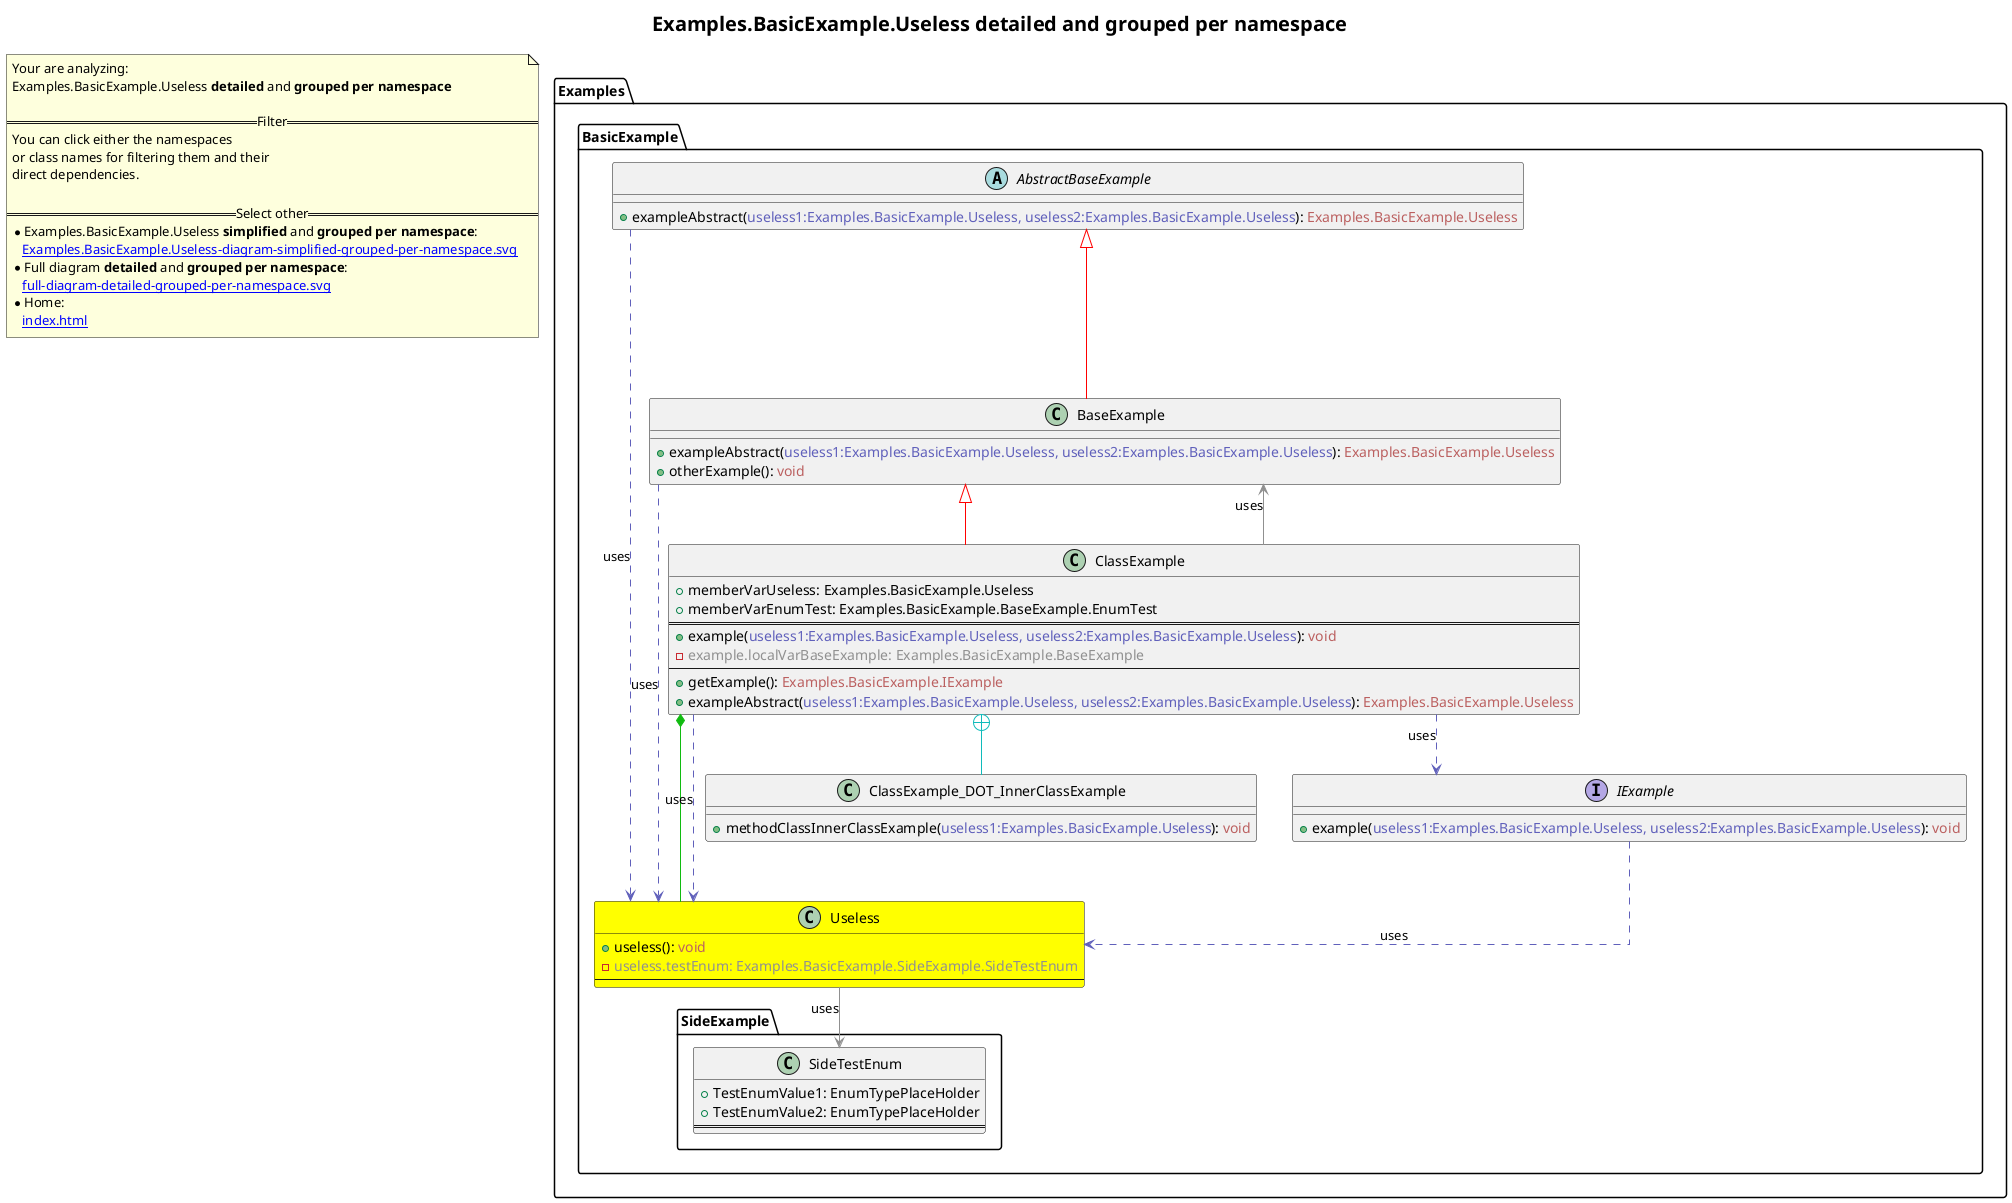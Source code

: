 @startuml
skinparam linetype ortho
title <size:20>Examples.BasicExample.Useless **detailed** and **grouped per namespace**</size>
note "Your are analyzing:\nExamples.BasicExample.Useless **detailed** and **grouped per namespace**\n\n==Filter==\nYou can click either the namespaces \nor class names for filtering them and their\ndirect dependencies.\n\n==Select other==\n* Examples.BasicExample.Useless **simplified** and **grouped per namespace**:\n   [[Examples.BasicExample.Useless-diagram-simplified-grouped-per-namespace.svg]]\n* Full diagram **detailed** and **grouped per namespace**:\n   [[full-diagram-detailed-grouped-per-namespace.svg]]\n* Home:\n   [[index.html]]" as FloatingNote
namespace Examples [[Examples-diagram-detailed-grouped-per-namespace.svg]] {
namespace Examples.BasicExample [[Examples.BasicExample-diagram-detailed-grouped-per-namespace.svg]] {
  class Examples.BasicExample.Useless [[Examples.BasicExample.Useless-diagram-detailed-grouped-per-namespace.svg]] #yellow {
    + useless(<font color="6060BB"></font>): <font color="BB6060">void</font>
    - <font color="909090">useless.testEnum: Examples.BasicExample.SideExample.SideTestEnum</font>
--
  }
  class Examples.BasicExample.ClassExample_DOT_InnerClassExample [[Examples.BasicExample.ClassExample.InnerClassExample-diagram-detailed-grouped-per-namespace.svg]]  {
    + methodClassInnerClassExample(<font color="6060BB">useless1:Examples.BasicExample.Useless</font>): <font color="BB6060">void</font>
  }
  class Examples.BasicExample.BaseExample [[Examples.BasicExample.BaseExample-diagram-detailed-grouped-per-namespace.svg]]  {
    + exampleAbstract(<font color="6060BB">useless1:Examples.BasicExample.Useless, useless2:Examples.BasicExample.Useless</font>): <font color="BB6060">Examples.BasicExample.Useless</font>
    + otherExample(<font color="6060BB"></font>): <font color="BB6060">void</font>
  }
  abstract class Examples.BasicExample.AbstractBaseExample [[Examples.BasicExample.AbstractBaseExample-diagram-detailed-grouped-per-namespace.svg]]  {
    + exampleAbstract(<font color="6060BB">useless1:Examples.BasicExample.Useless, useless2:Examples.BasicExample.Useless</font>): <font color="BB6060">Examples.BasicExample.Useless</font>
  }
  interface Examples.BasicExample.IExample [[Examples.BasicExample.IExample-diagram-detailed-grouped-per-namespace.svg]]  {
    + example(<font color="6060BB">useless1:Examples.BasicExample.Useless, useless2:Examples.BasicExample.Useless</font>): <font color="BB6060">void</font>
  }
  class Examples.BasicExample.ClassExample [[Examples.BasicExample.ClassExample-diagram-detailed-grouped-per-namespace.svg]]  {
    + memberVarUseless: Examples.BasicExample.Useless
    + memberVarEnumTest: Examples.BasicExample.BaseExample.EnumTest
==
    + example(<font color="6060BB">useless1:Examples.BasicExample.Useless, useless2:Examples.BasicExample.Useless</font>): <font color="BB6060">void</font>
    - <font color="909090">example.localVarBaseExample: Examples.BasicExample.BaseExample</font>
--
    + getExample(<font color="6060BB"></font>): <font color="BB6060">Examples.BasicExample.IExample</font>
    + exampleAbstract(<font color="6060BB">useless1:Examples.BasicExample.Useless, useless2:Examples.BasicExample.Useless</font>): <font color="BB6060">Examples.BasicExample.Useless</font>
  }
'Compared namespace Examples.BasicExample [[Examples.BasicExample-diagram-detailed-grouped-per-namespace.svg]] { with last element of   }
' Closing all previous_sub_namespace_list namespace None because file analysis is finished.
' Closing namespace BasicExample
}
' Closing namespace Examples
}
namespace Examples [[Examples-diagram-detailed-grouped-per-namespace.svg]] {
namespace Examples.BasicExample [[Examples.BasicExample-diagram-detailed-grouped-per-namespace.svg]] {
namespace Examples.BasicExample.SideExample [[Examples.BasicExample.SideExample-diagram-detailed-grouped-per-namespace.svg]] {
    class Examples.BasicExample.SideExample.SideTestEnum [[Examples.BasicExample.SideExample.SideTestEnum-diagram-detailed-grouped-per-namespace.svg]]  {
      + TestEnumValue1: EnumTypePlaceHolder
      + TestEnumValue2: EnumTypePlaceHolder
==
    }
'Compared namespace Examples.BasicExample.SideExample [[Examples.BasicExample.SideExample-diagram-detailed-grouped-per-namespace.svg]] { with last element of     }
' Closing all previous_sub_namespace_list namespace None because file analysis is finished.
' Closing namespace SideExample
}
' Closing namespace BasicExample
}
' Closing namespace Examples
}
 ' *************************************** 
 ' *************************************** 
 ' *************************************** 
' Class relations extracted from namespace:
' Examples.BasicExample
Examples.BasicExample.Useless -[#909090]-> Examples.BasicExample.SideExample.SideTestEnum  : uses 
Examples.BasicExample.ClassExample.InnerClassExample .[#6060BB].> Examples.BasicExample.Useless  : uses 
Examples.BasicExample.AbstractBaseExample <|-[#red]- Examples.BasicExample.BaseExample
Examples.BasicExample.BaseExample .[#6060BB].> Examples.BasicExample.Useless  : uses 
Examples.BasicExample.AbstractBaseExample .[#6060BB].> Examples.BasicExample.Useless  : uses 
Examples.BasicExample.IExample .[#6060BB].> Examples.BasicExample.Useless  : uses 
Examples.BasicExample.BaseExample <|-[#red]- Examples.BasicExample.ClassExample
Examples.BasicExample.ClassExample +-[#10BBBB]- Examples.BasicExample.ClassExample_DOT_InnerClassExample 
Examples.BasicExample.ClassExample *-[#10BB10]- Examples.BasicExample.Useless 
Examples.BasicExample.ClassExample .[#6060BB].> Examples.BasicExample.Useless  : uses 
Examples.BasicExample.ClassExample -[#909090]-> Examples.BasicExample.BaseExample  : uses 
Examples.BasicExample.ClassExample .[#6060BB].> Examples.BasicExample.IExample  : uses 
' Class relations extracted from namespace:
' Examples.BasicExample.SideExample
@enduml